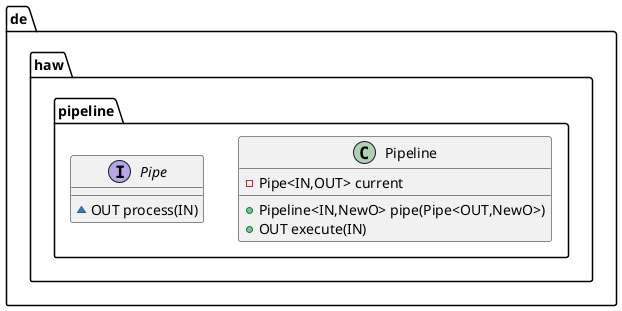 @startuml
class de.haw.pipeline.Pipeline {
- Pipe<IN,OUT> current
+ Pipeline<IN,NewO> pipe(Pipe<OUT,NewO>)
+ OUT execute(IN)
}
interface de.haw.pipeline.Pipe {
~ OUT process(IN)
}
@enduml